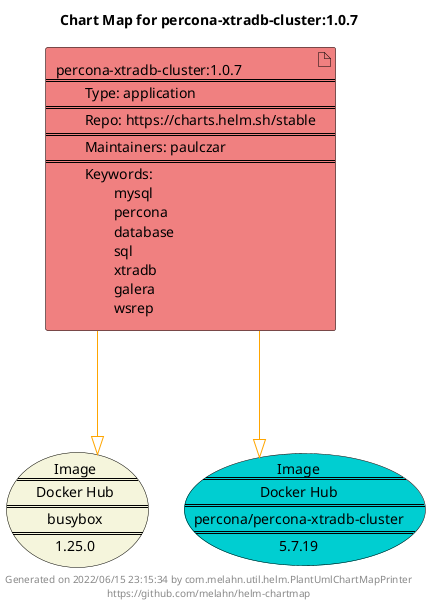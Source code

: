 @startuml
skinparam linetype ortho
skinparam backgroundColor white
skinparam usecaseBorderColor black
skinparam usecaseArrowColor LightSlateGray
skinparam artifactBorderColor black
skinparam artifactArrowColor LightSlateGray

title Chart Map for percona-xtradb-cluster:1.0.7

'There is one referenced Helm Chart
artifact "percona-xtradb-cluster:1.0.7\n====\n\tType: application\n====\n\tRepo: https://charts.helm.sh/stable\n====\n\tMaintainers: paulczar\n====\n\tKeywords: \n\t\tmysql\n\t\tpercona\n\t\tdatabase\n\t\tsql\n\t\txtradb\n\t\tgalera\n\t\twsrep" as percona_xtradb_cluster_1_0_7 #LightCoral

'There are 2 referenced Docker Images
usecase "Image\n====\nDocker Hub\n====\nbusybox\n====\n1.25.0" as busybox_1_25_0 #Beige
usecase "Image\n====\nDocker Hub\n====\npercona/percona-xtradb-cluster\n====\n5.7.19" as percona_percona_xtradb_cluster_5_7_19 #DarkTurquoise

'Chart Dependencies
percona_xtradb_cluster_1_0_7--[#orange]-|>busybox_1_25_0
percona_xtradb_cluster_1_0_7--[#orange]-|>percona_percona_xtradb_cluster_5_7_19

center footer Generated on 2022/06/15 23:15:34 by com.melahn.util.helm.PlantUmlChartMapPrinter\nhttps://github.com/melahn/helm-chartmap
@enduml
